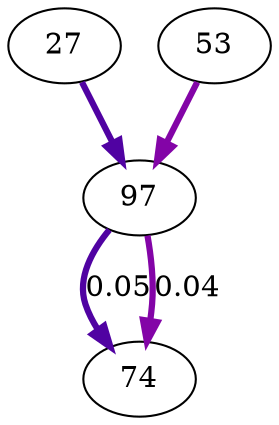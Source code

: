 digraph  {
27;
97;
74;
53;
27 -> 97  [color="#5002a2", key=0, penwidth=3];
97 -> 74  [color="#5002a2", key=0, label="0.05", penwidth=3];
97 -> 74  [color="#8304a7", key=1, label="0.04", penwidth=3];
53 -> 97  [color="#8304a7", key=0, penwidth=3];
}
